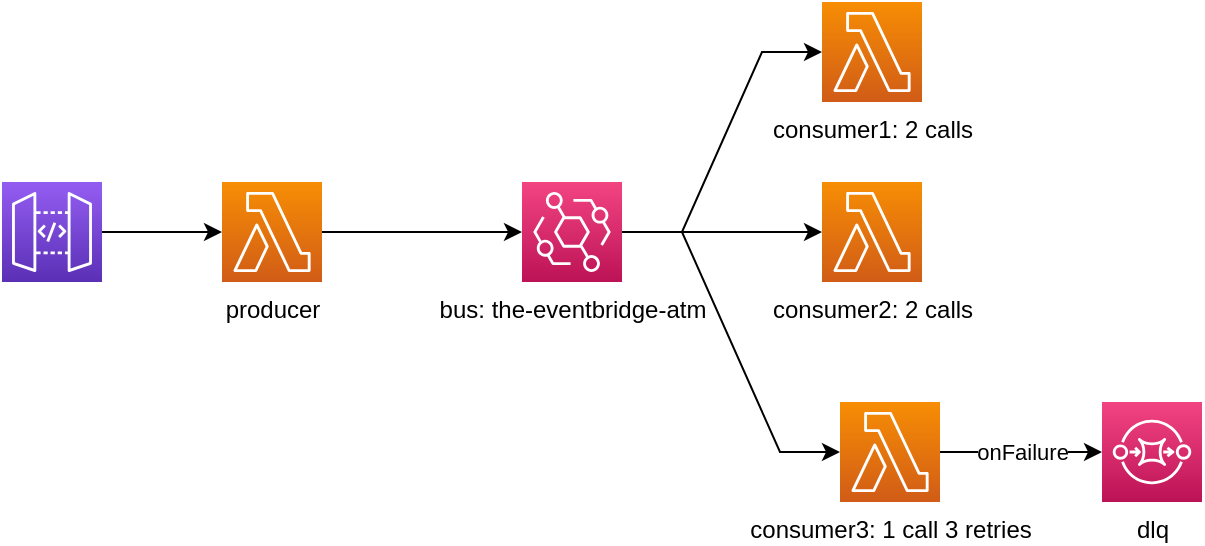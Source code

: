 <mxfile version="14.4.3" type="device"><diagram id="diagramid" name="Diagram"><mxGraphModel dx="1174" dy="1879" grid="0" gridSize="10" guides="1" tooltips="1" connect="1" arrows="1" fold="1" page="1" pageScale="1" pageWidth="827" pageHeight="1169" math="0" shadow="0"><root><mxCell id="0"/><mxCell id="1" parent="0"/><mxCell id="RME3V90VUhFckF7KQ0Md-58" value="" style="edgeStyle=orthogonalEdgeStyle;rounded=0;orthogonalLoop=1;jettySize=auto;html=1;fontColor=#B3B3B3;" edge="1" parent="1" source="RME3V90VUhFckF7KQ0Md-51" target="RME3V90VUhFckF7KQ0Md-52"><mxGeometry relative="1" as="geometry"/></mxCell><mxCell id="RME3V90VUhFckF7KQ0Md-51" value="" style="outlineConnect=0;fontColor=#B3B3B3;gradientColor=#945DF2;gradientDirection=north;fillColor=#5A30B5;strokeColor=#ffffff;dashed=0;verticalLabelPosition=bottom;verticalAlign=top;align=center;html=1;fontSize=12;fontStyle=0;aspect=fixed;shape=mxgraph.aws4.resourceIcon;resIcon=mxgraph.aws4.api_gateway;" vertex="1" parent="1"><mxGeometry x="85" y="-748" width="50" height="50" as="geometry"/></mxCell><mxCell id="RME3V90VUhFckF7KQ0Md-59" value="" style="edgeStyle=orthogonalEdgeStyle;rounded=0;orthogonalLoop=1;jettySize=auto;html=1;fontColor=#B3B3B3;" edge="1" parent="1" source="RME3V90VUhFckF7KQ0Md-52" target="RME3V90VUhFckF7KQ0Md-53"><mxGeometry relative="1" as="geometry"/></mxCell><mxCell id="RME3V90VUhFckF7KQ0Md-52" value="&lt;font color=&quot;#000000&quot;&gt;producer&lt;/font&gt;" style="outlineConnect=0;fontColor=#B3B3B3;gradientColor=#F78E04;gradientDirection=north;fillColor=#D05C17;strokeColor=#ffffff;dashed=0;verticalLabelPosition=bottom;verticalAlign=top;align=center;html=1;fontSize=12;fontStyle=0;aspect=fixed;shape=mxgraph.aws4.resourceIcon;resIcon=mxgraph.aws4.lambda;" vertex="1" parent="1"><mxGeometry x="195" y="-748" width="50" height="50" as="geometry"/></mxCell><mxCell id="RME3V90VUhFckF7KQ0Md-60" value="" style="edgeStyle=orthogonalEdgeStyle;rounded=0;orthogonalLoop=1;jettySize=auto;html=1;fontColor=#B3B3B3;" edge="1" parent="1" source="RME3V90VUhFckF7KQ0Md-53" target="RME3V90VUhFckF7KQ0Md-55"><mxGeometry relative="1" as="geometry"/></mxCell><mxCell id="RME3V90VUhFckF7KQ0Md-64" style="edgeStyle=entityRelationEdgeStyle;rounded=0;orthogonalLoop=1;jettySize=auto;html=1;fontColor=#B3B3B3;" edge="1" parent="1" source="RME3V90VUhFckF7KQ0Md-53" target="RME3V90VUhFckF7KQ0Md-56"><mxGeometry relative="1" as="geometry"/></mxCell><mxCell id="RME3V90VUhFckF7KQ0Md-65" style="edgeStyle=entityRelationEdgeStyle;rounded=0;orthogonalLoop=1;jettySize=auto;html=1;fontColor=#B3B3B3;" edge="1" parent="1" source="RME3V90VUhFckF7KQ0Md-53" target="RME3V90VUhFckF7KQ0Md-54"><mxGeometry relative="1" as="geometry"/></mxCell><mxCell id="RME3V90VUhFckF7KQ0Md-53" value="&lt;font color=&quot;#000000&quot;&gt;bus:&amp;nbsp;the-eventbridge-atm&lt;br&gt;&lt;/font&gt;" style="outlineConnect=0;fontColor=#B3B3B3;gradientColor=#F34482;gradientDirection=north;fillColor=#BC1356;strokeColor=#ffffff;dashed=0;verticalLabelPosition=bottom;verticalAlign=top;align=center;html=1;fontSize=12;fontStyle=0;aspect=fixed;shape=mxgraph.aws4.resourceIcon;resIcon=mxgraph.aws4.eventbridge;" vertex="1" parent="1"><mxGeometry x="345" y="-748" width="50" height="50" as="geometry"/></mxCell><mxCell id="RME3V90VUhFckF7KQ0Md-66" value="onFailure" style="edgeStyle=entityRelationEdgeStyle;rounded=0;orthogonalLoop=1;jettySize=auto;html=1;" edge="1" parent="1" source="RME3V90VUhFckF7KQ0Md-54" target="RME3V90VUhFckF7KQ0Md-57"><mxGeometry relative="1" as="geometry"/></mxCell><mxCell id="RME3V90VUhFckF7KQ0Md-54" value="&lt;font color=&quot;#000000&quot;&gt;consumer3: 1 call 3 retries&lt;/font&gt;" style="outlineConnect=0;fontColor=#B3B3B3;gradientColor=#F78E04;gradientDirection=north;fillColor=#D05C17;strokeColor=#ffffff;dashed=0;verticalLabelPosition=bottom;verticalAlign=top;align=center;html=1;fontSize=12;fontStyle=0;aspect=fixed;shape=mxgraph.aws4.resourceIcon;resIcon=mxgraph.aws4.lambda;" vertex="1" parent="1"><mxGeometry x="504" y="-638" width="50" height="50" as="geometry"/></mxCell><mxCell id="RME3V90VUhFckF7KQ0Md-55" value="&lt;font color=&quot;#000000&quot;&gt;consumer2: 2 calls&lt;/font&gt;" style="outlineConnect=0;fontColor=#B3B3B3;gradientColor=#F78E04;gradientDirection=north;fillColor=#D05C17;strokeColor=#ffffff;dashed=0;verticalLabelPosition=bottom;verticalAlign=top;align=center;html=1;fontSize=12;fontStyle=0;aspect=fixed;shape=mxgraph.aws4.resourceIcon;resIcon=mxgraph.aws4.lambda;" vertex="1" parent="1"><mxGeometry x="495" y="-748" width="50" height="50" as="geometry"/></mxCell><mxCell id="RME3V90VUhFckF7KQ0Md-56" value="&lt;font color=&quot;#000000&quot;&gt;consumer1: 2 calls&lt;/font&gt;" style="outlineConnect=0;gradientColor=#F78E04;gradientDirection=north;fillColor=#D05C17;strokeColor=#ffffff;dashed=0;verticalLabelPosition=bottom;verticalAlign=top;align=center;html=1;fontSize=12;fontStyle=0;aspect=fixed;shape=mxgraph.aws4.resourceIcon;resIcon=mxgraph.aws4.lambda;fontColor=#B3B3B3;" vertex="1" parent="1"><mxGeometry x="495" y="-838" width="50" height="50" as="geometry"/></mxCell><mxCell id="RME3V90VUhFckF7KQ0Md-57" value="&lt;font color=&quot;#000000&quot;&gt;dlq&lt;/font&gt;" style="outlineConnect=0;fontColor=#B3B3B3;gradientColor=#F34482;gradientDirection=north;fillColor=#BC1356;strokeColor=#ffffff;dashed=0;verticalLabelPosition=bottom;verticalAlign=top;align=center;html=1;fontSize=12;fontStyle=0;aspect=fixed;shape=mxgraph.aws4.resourceIcon;resIcon=mxgraph.aws4.sqs;" vertex="1" parent="1"><mxGeometry x="635" y="-638" width="50" height="50" as="geometry"/></mxCell></root></mxGraphModel></diagram></mxfile>